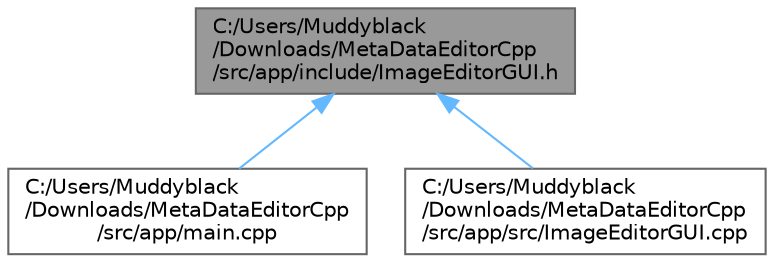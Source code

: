 digraph "C:/Users/Muddyblack/Downloads/MetaDataEditorCpp/src/app/include/ImageEditorGUI.h"
{
 // LATEX_PDF_SIZE
  bgcolor="transparent";
  edge [fontname=Helvetica,fontsize=10,labelfontname=Helvetica,labelfontsize=10];
  node [fontname=Helvetica,fontsize=10,shape=box,height=0.2,width=0.4];
  Node1 [id="Node000001",label="C:/Users/Muddyblack\l/Downloads/MetaDataEditorCpp\l/src/app/include/ImageEditorGUI.h",height=0.2,width=0.4,color="gray40", fillcolor="grey60", style="filled", fontcolor="black",tooltip=" "];
  Node1 -> Node2 [id="edge1_Node000001_Node000002",dir="back",color="steelblue1",style="solid",tooltip=" "];
  Node2 [id="Node000002",label="C:/Users/Muddyblack\l/Downloads/MetaDataEditorCpp\l/src/app/main.cpp",height=0.2,width=0.4,color="grey40", fillcolor="white", style="filled",URL="$main_8cpp.html",tooltip=" "];
  Node1 -> Node3 [id="edge2_Node000001_Node000003",dir="back",color="steelblue1",style="solid",tooltip=" "];
  Node3 [id="Node000003",label="C:/Users/Muddyblack\l/Downloads/MetaDataEditorCpp\l/src/app/src/ImageEditorGUI.cpp",height=0.2,width=0.4,color="grey40", fillcolor="white", style="filled",URL="$_image_editor_g_u_i_8cpp.html",tooltip=" "];
}
